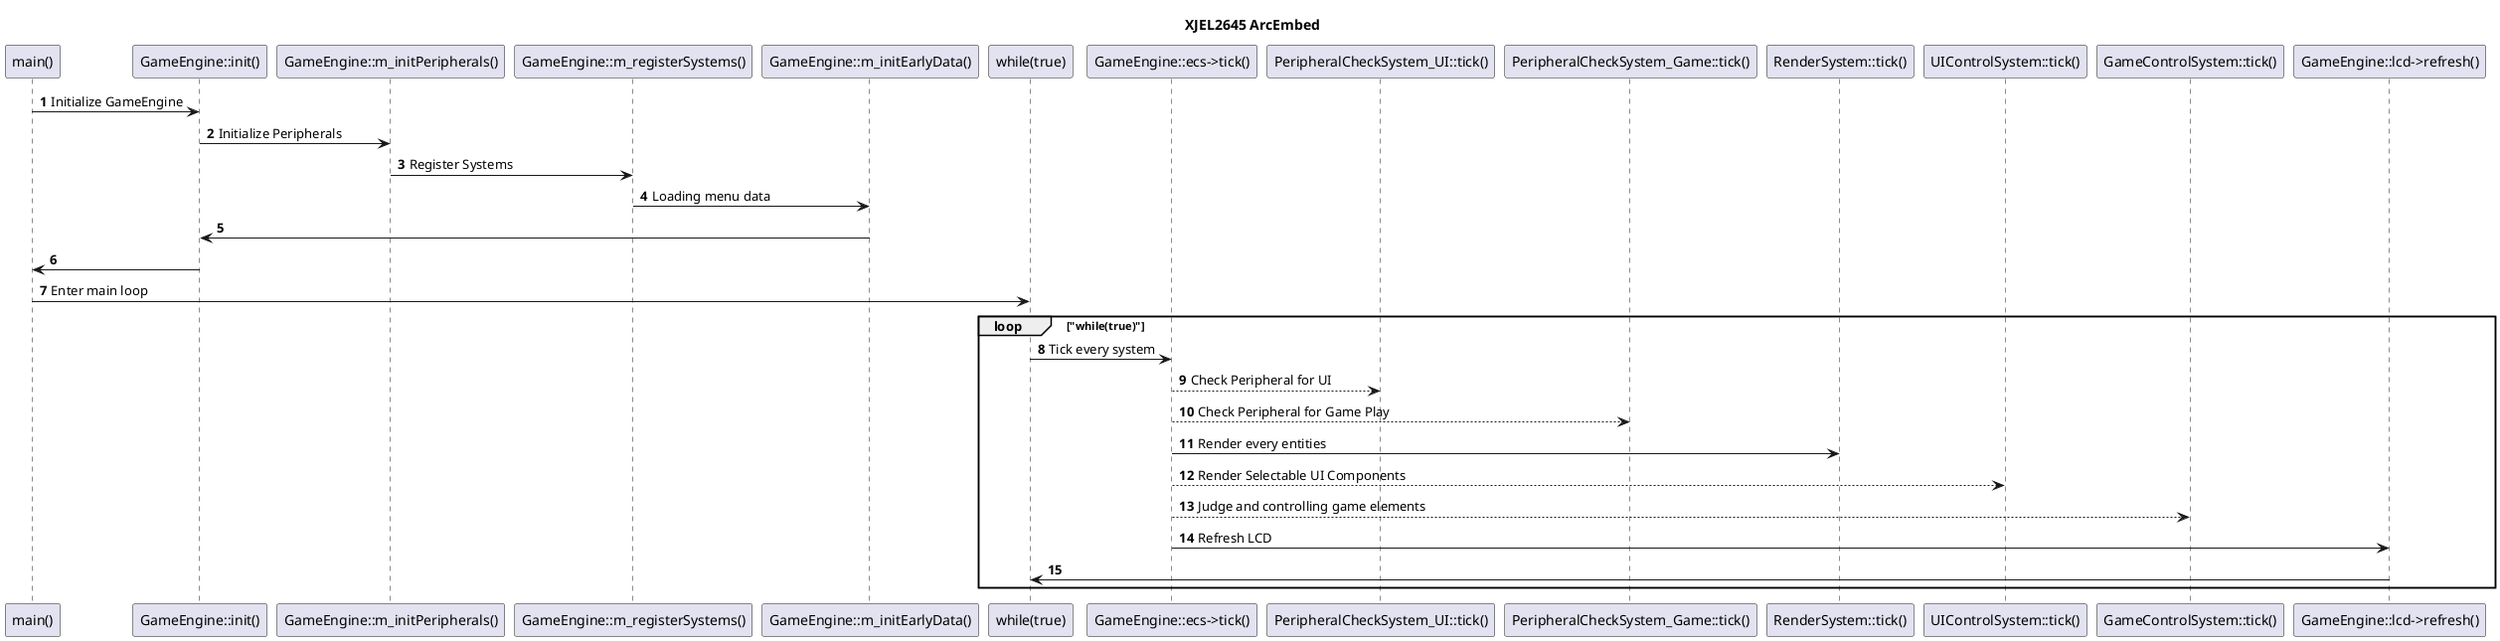 @startuml
autonumber
title XJEL2645 ArcEmbed

' Init funcs
"main()" -> "GameEngine::init()": Initialize GameEngine
"GameEngine::init()" -> "GameEngine::m_initPeripherals()": Initialize Peripherals
"GameEngine::m_initPeripherals()" -> "GameEngine::m_registerSystems()": Register Systems
"GameEngine::m_registerSystems()" -> "GameEngine::m_initEarlyData()": Loading menu data
"GameEngine::m_initEarlyData()" -> "GameEngine::init()"
"GameEngine::init()" -> "main()"

' Main loop
"main()" -> "while(true)": Enter main loop
loop "while(true)"
    "while(true)" -> "GameEngine::ecs->tick()": Tick every system

    ' System ticking
    "GameEngine::ecs->tick()" --> "PeripheralCheckSystem_UI::tick()": Check Peripheral for UI
    "GameEngine::ecs->tick()" --> "PeripheralCheckSystem_Game::tick()": Check Peripheral for Game Play
    "GameEngine::ecs->tick()" -> "RenderSystem::tick()": Render every entities
    "GameEngine::ecs->tick()" --> "UIControlSystem::tick()": Render Selectable UI Components
    "GameEngine::ecs->tick()" --> "GameControlSystem::tick()": Judge and controlling game elements



    "GameEngine::ecs->tick()" -> "GameEngine::lcd->refresh()": Refresh LCD
    "GameEngine::lcd->refresh()" -> "while(true)"
end

@enduml
